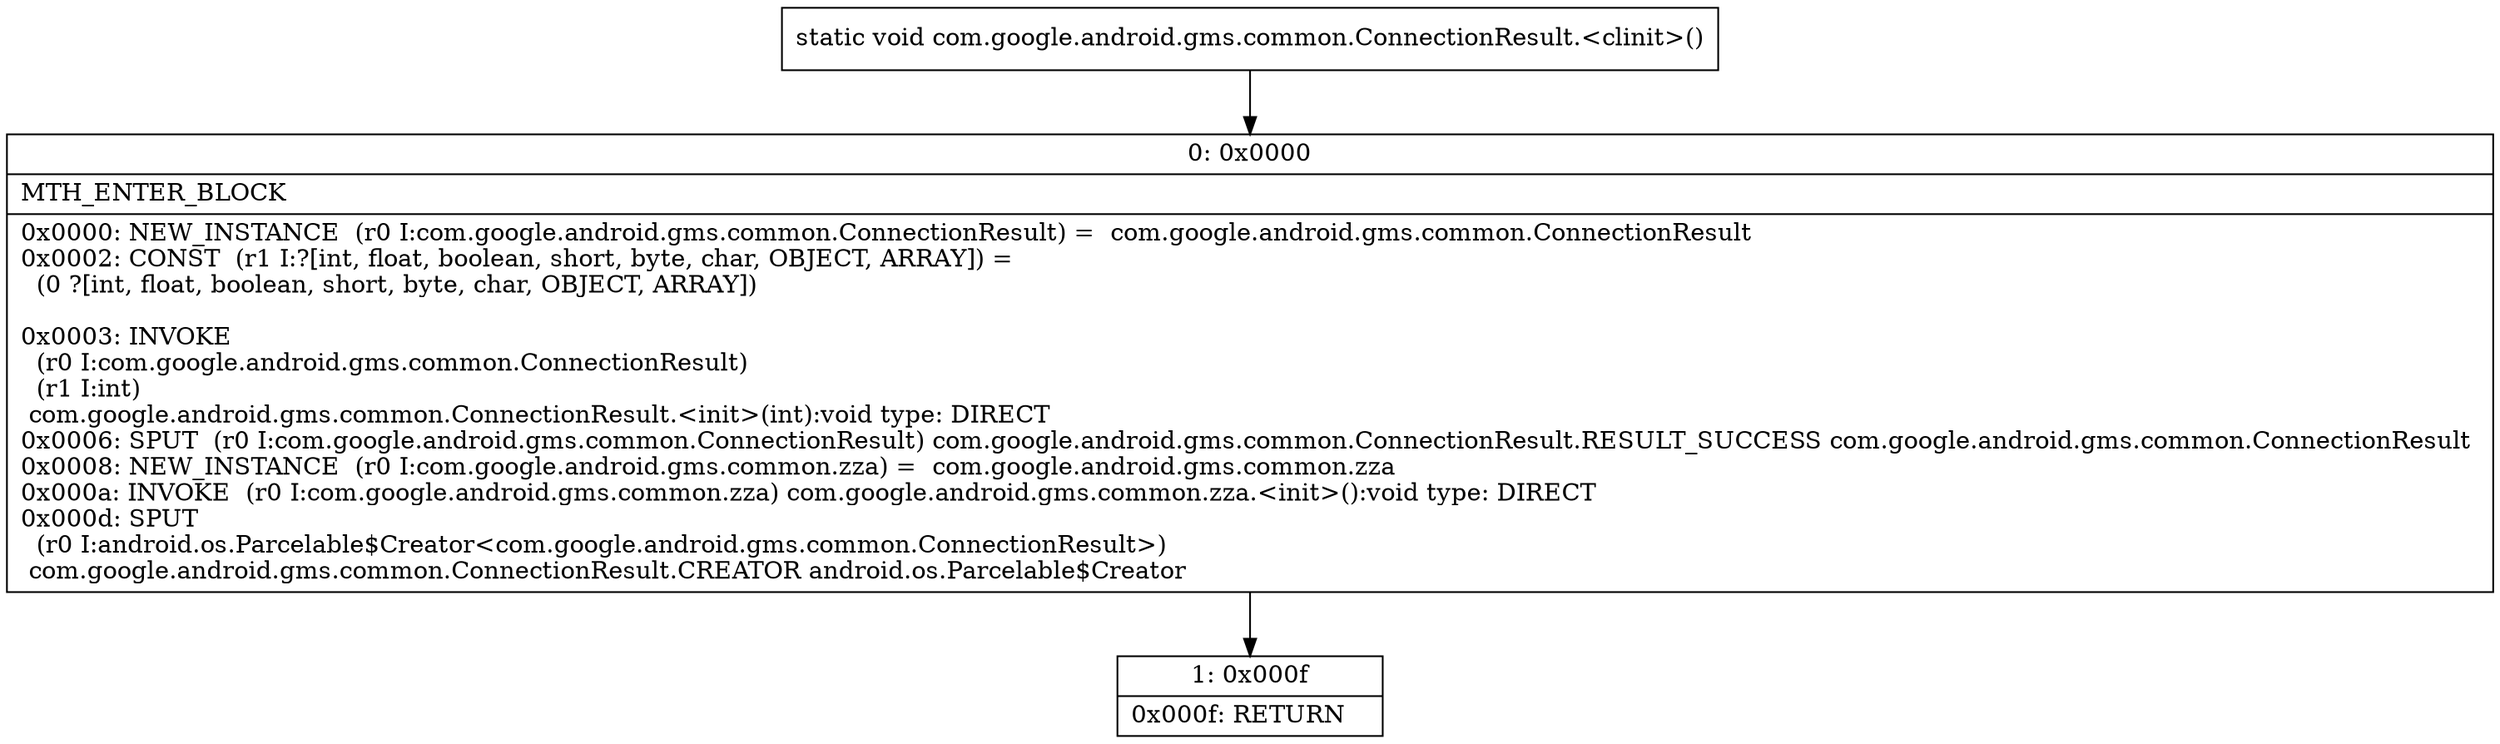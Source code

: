 digraph "CFG forcom.google.android.gms.common.ConnectionResult.\<clinit\>()V" {
Node_0 [shape=record,label="{0\:\ 0x0000|MTH_ENTER_BLOCK\l|0x0000: NEW_INSTANCE  (r0 I:com.google.android.gms.common.ConnectionResult) =  com.google.android.gms.common.ConnectionResult \l0x0002: CONST  (r1 I:?[int, float, boolean, short, byte, char, OBJECT, ARRAY]) = \l  (0 ?[int, float, boolean, short, byte, char, OBJECT, ARRAY])\l \l0x0003: INVOKE  \l  (r0 I:com.google.android.gms.common.ConnectionResult)\l  (r1 I:int)\l com.google.android.gms.common.ConnectionResult.\<init\>(int):void type: DIRECT \l0x0006: SPUT  (r0 I:com.google.android.gms.common.ConnectionResult) com.google.android.gms.common.ConnectionResult.RESULT_SUCCESS com.google.android.gms.common.ConnectionResult \l0x0008: NEW_INSTANCE  (r0 I:com.google.android.gms.common.zza) =  com.google.android.gms.common.zza \l0x000a: INVOKE  (r0 I:com.google.android.gms.common.zza) com.google.android.gms.common.zza.\<init\>():void type: DIRECT \l0x000d: SPUT  \l  (r0 I:android.os.Parcelable$Creator\<com.google.android.gms.common.ConnectionResult\>)\l com.google.android.gms.common.ConnectionResult.CREATOR android.os.Parcelable$Creator \l}"];
Node_1 [shape=record,label="{1\:\ 0x000f|0x000f: RETURN   \l}"];
MethodNode[shape=record,label="{static void com.google.android.gms.common.ConnectionResult.\<clinit\>() }"];
MethodNode -> Node_0;
Node_0 -> Node_1;
}

